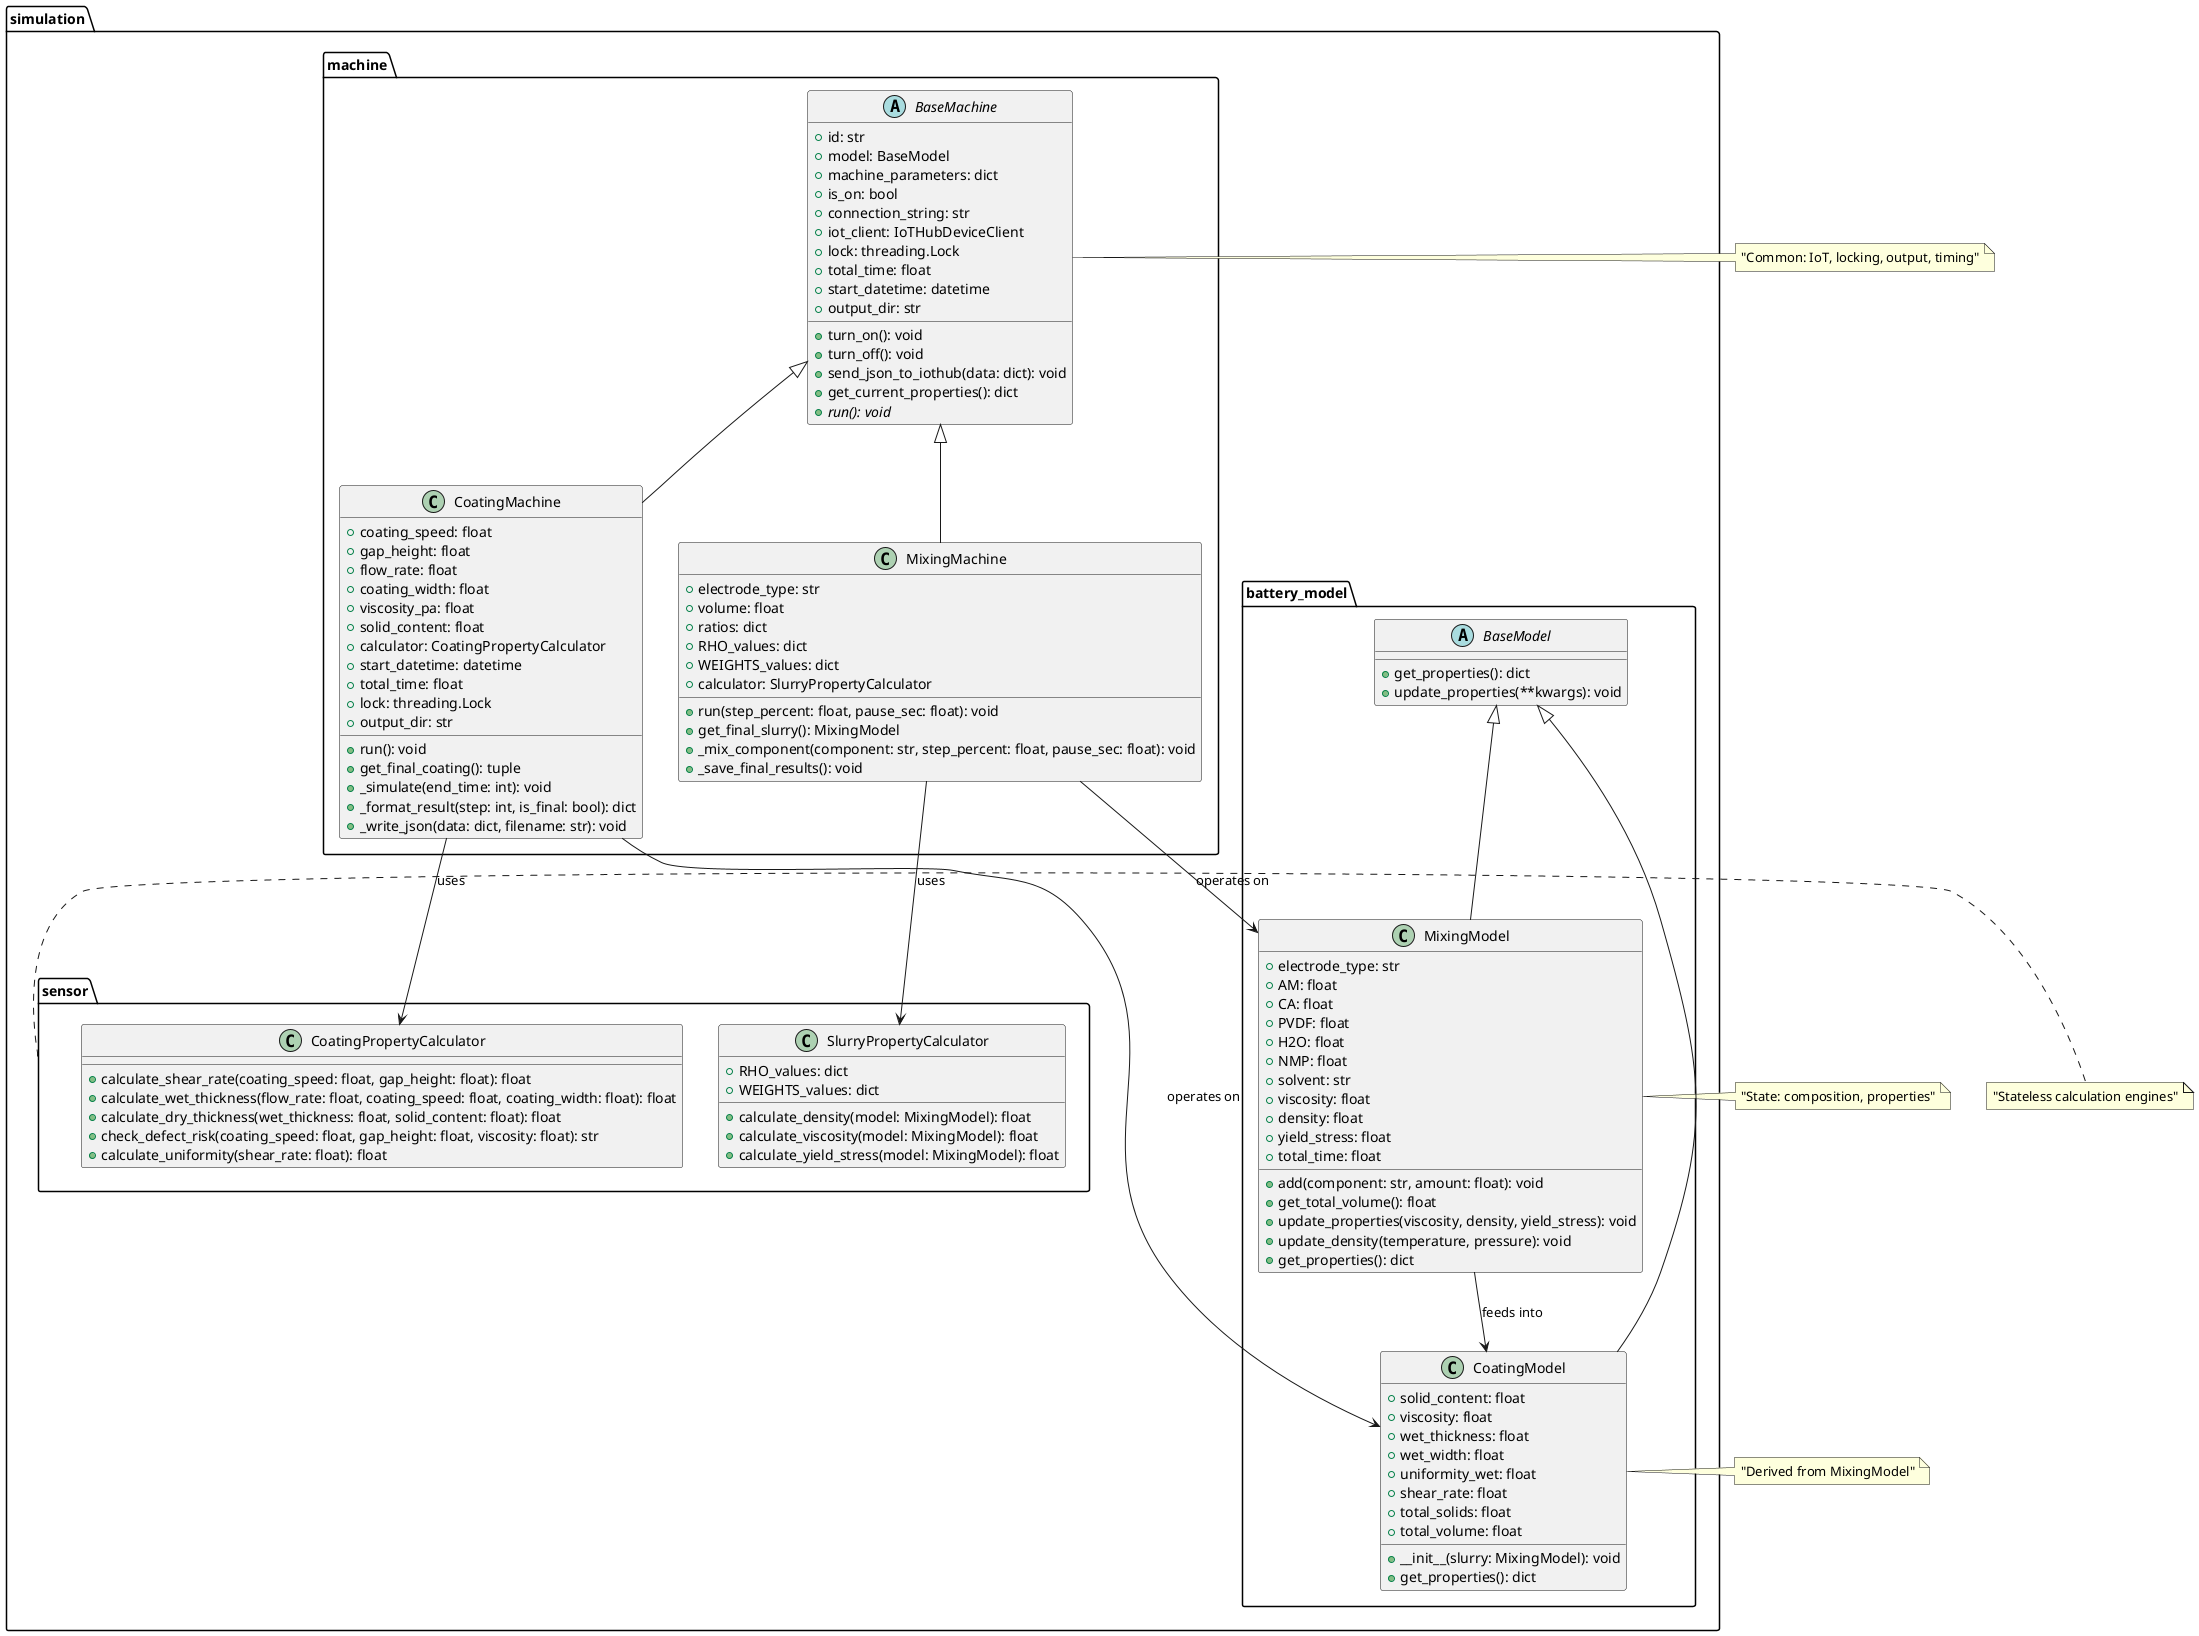 @startuml Simulation Package Architecture

package "simulation" {
    
    package "battery_model" {
        abstract class BaseModel {
            +get_properties(): dict
            +update_properties(**kwargs): void
        }
        
        class MixingModel {
            +electrode_type: str
            +AM: float
            +CA: float
            +PVDF: float
            +H2O: float
            +NMP: float
            +solvent: str
            +viscosity: float
            +density: float
            +yield_stress: float
            +total_time: float
            
            +add(component: str, amount: float): void
            +get_total_volume(): float
            +update_properties(viscosity, density, yield_stress): void
            +update_density(temperature, pressure): void
            +get_properties(): dict
        }
        
        class CoatingModel {
            +solid_content: float
            +viscosity: float
            +wet_thickness: float
            +wet_width: float
            +uniformity_wet: float
            +shear_rate: float
            +total_solids: float
            +total_volume: float
            
            +__init__(slurry: MixingModel): void
            +get_properties(): dict
        }
    }
    
    package "machine" {
        abstract class BaseMachine {
            +id: str
            +model: BaseModel
            +machine_parameters: dict
            +is_on: bool
            +connection_string: str
            +iot_client: IoTHubDeviceClient
            +lock: threading.Lock
            +total_time: float
            +start_datetime: datetime
            +output_dir: str
            
            +turn_on(): void
            +turn_off(): void
            +send_json_to_iothub(data: dict): void
            +get_current_properties(): dict
            +{abstract} run(): void
        }
        
        class MixingMachine {
            +electrode_type: str
            +volume: float
            +ratios: dict
            +RHO_values: dict
            +WEIGHTS_values: dict
            +calculator: SlurryPropertyCalculator
            
            +run(step_percent: float, pause_sec: float): void
            +get_final_slurry(): MixingModel
            +_mix_component(component: str, step_percent: float, pause_sec: float): void
            +_save_final_results(): void
        }
        
        class CoatingMachine {
            +coating_speed: float
            +gap_height: float
            +flow_rate: float
            +coating_width: float
            +viscosity_pa: float
            +solid_content: float
            +calculator: CoatingPropertyCalculator
            +start_datetime: datetime
            +total_time: float
            +lock: threading.Lock
            +output_dir: str
            
            +run(): void
            +get_final_coating(): tuple
            +_simulate(end_time: int): void
            +_format_result(step: int, is_final: bool): dict
            +_write_json(data: dict, filename: str): void
        }
    }
    
    package "sensor" {
        class SlurryPropertyCalculator {
            +RHO_values: dict
            +WEIGHTS_values: dict
            
            +calculate_density(model: MixingModel): float
            +calculate_viscosity(model: MixingModel): float
            +calculate_yield_stress(model: MixingModel): float
        }
        
        class CoatingPropertyCalculator {
            +calculate_shear_rate(coating_speed: float, gap_height: float): float
            +calculate_wet_thickness(flow_rate: float, coating_speed: float, coating_width: float): float
            +calculate_dry_thickness(wet_thickness: float, solid_content: float): float
            +check_defect_risk(coating_speed: float, gap_height: float, viscosity: float): str
            +calculate_uniformity(shear_rate: float): float
        }
    }
}

' Inheritance relationships
BaseModel <|-- MixingModel
BaseModel <|-- CoatingModel

BaseMachine <|-- MixingMachine
BaseMachine <|-- CoatingMachine

' Composition relationships
MixingMachine --> MixingModel : operates on
MixingMachine --> SlurryPropertyCalculator : uses

CoatingMachine --> CoatingModel : operates on
CoatingMachine --> CoatingPropertyCalculator : uses

' Data flow relationships
MixingModel --> CoatingModel : feeds into

' Notes
note right of MixingModel : "State: composition, properties"
note right of CoatingModel : "Derived from MixingModel"
note right of BaseMachine : "Common: IoT, locking, output, timing"
note right of sensor : "Stateless calculation engines"

@enduml
